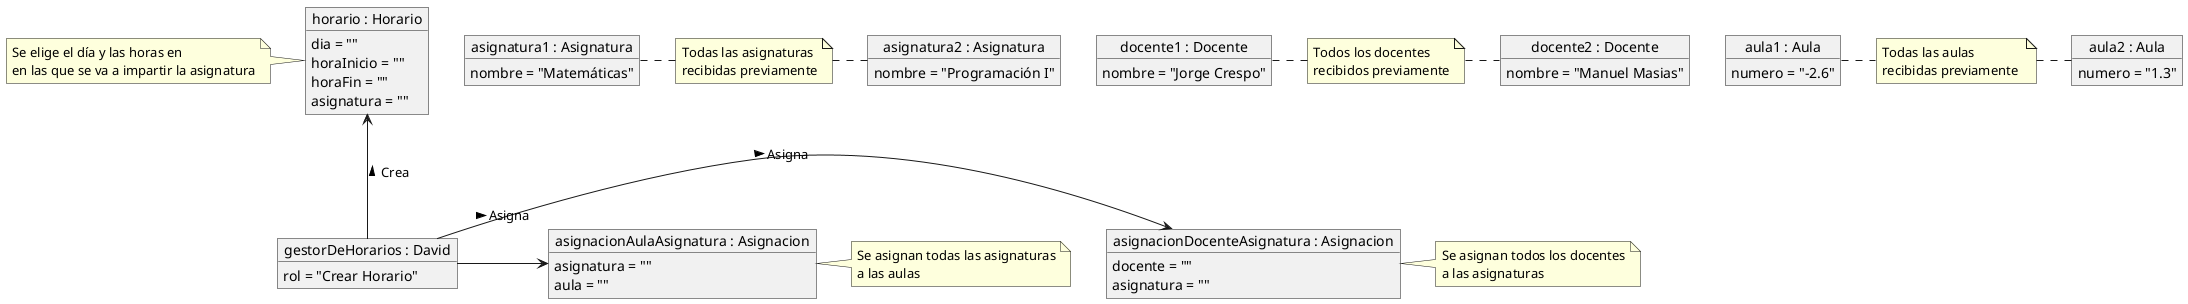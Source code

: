@startuml
object "gestorDeHorarios : David" as gestorDeHorarios {
    rol = "Crear Horario"
}

object "asignatura1 : Asignatura" as asignatura1 {
    nombre = "Matemáticas"
}
object "asignatura2 : Asignatura" as asignatura2 {
    nombre = "Programación I"
}

object "docente1 : Docente" as docente1 {
    nombre = "Jorge Crespo"
}
object "docente2 : Docente" as docente2 {
    nombre = "Manuel Masias"
}

object "aula1 : Aula" as aula1 {
    numero = "-2.6"
}
object "aula2 : Aula" as aula2 {
    numero = "1.3"
}

object "asignacionDocenteAsignatura : Asignacion" as asignacionDocenteAsignatura {
    docente = ""
    asignatura = ""
}
gestorDeHorarios -r-> asignacionDocenteAsignatura : "Asigna >\n\n"

object "asignacionAulaAsignatura : Asignacion" as asignacionAulaAsignatura {
    asignatura = ""
    aula = ""
}
gestorDeHorarios -r-> asignacionAulaAsignatura : "Asigna >\n\n"

object "horario : Horario" as horario {
    dia = ""
    horaInicio = ""
    horaFin = ""
    asignatura = ""
}

note "Todas las asignaturas\nrecibidas previamente" as nota1
asignatura1 .r. nota1
nota1 .r. asignatura2

note "Todos los docentes\nrecibidos previamente" as nota2
docente1 .r. nota2
nota2 .r. docente2

note "Todas las aulas\nrecibidas previamente " as nota3
aula1 .r. nota3
nota3 .r. aula2

note "Se asignan todas las asignaturas\na las aulas" as nota4
asignacionAulaAsignatura .r. nota4

note "Se asignan todos los docentes\na las asignaturas" as nota5
asignacionDocenteAsignatura .r. nota5

note "Se elige el día y las horas en \nen las que se va a impartir la asignatura" as note6
note6 .r. horario

gestorDeHorarios -u-> horario : "Crea >"
@enduml